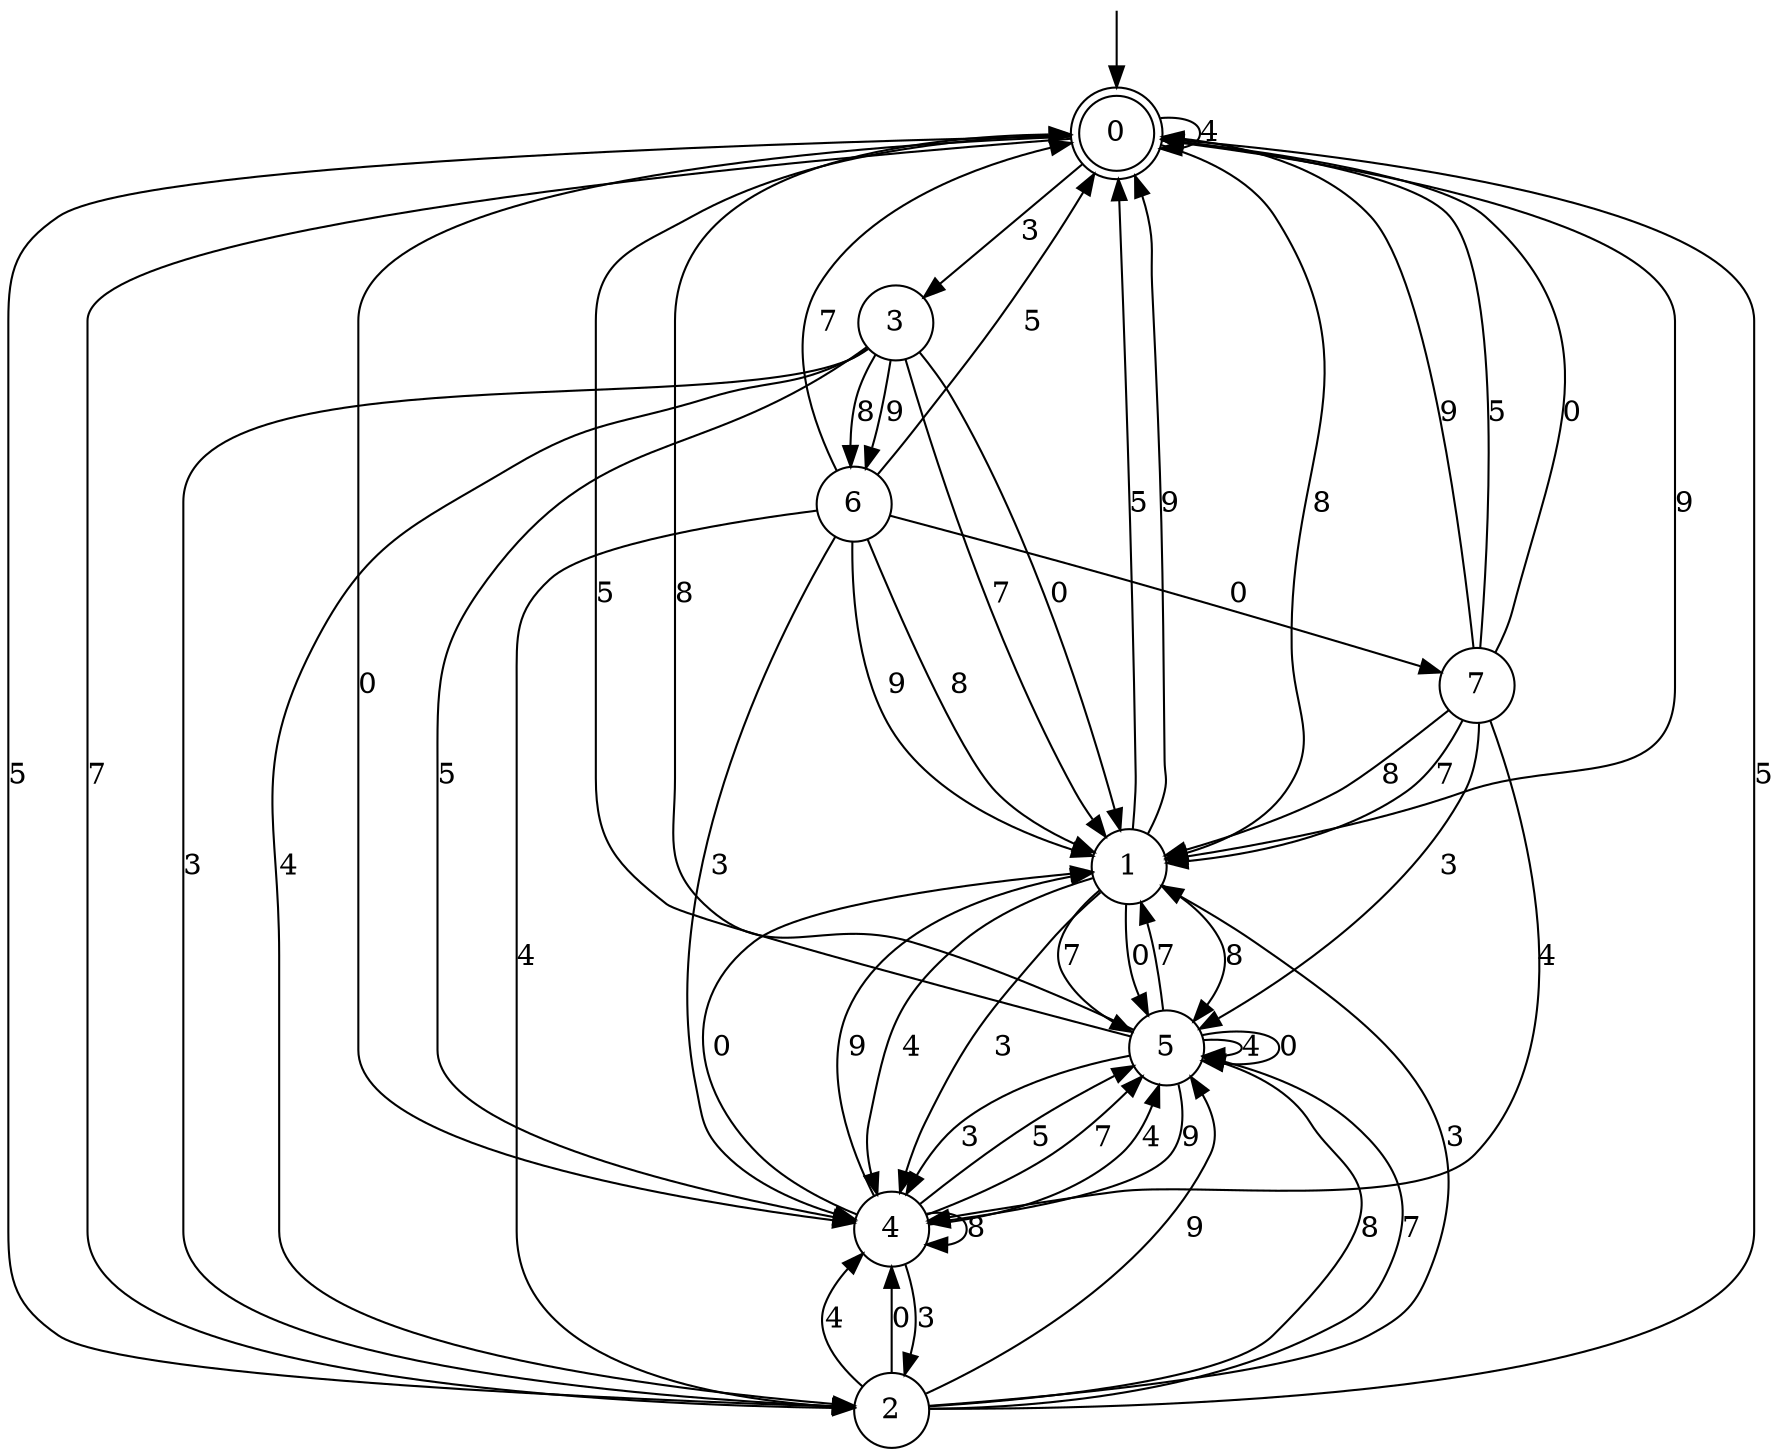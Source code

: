 digraph g {

	s0 [shape="doublecircle" label="0"];
	s1 [shape="circle" label="1"];
	s2 [shape="circle" label="2"];
	s3 [shape="circle" label="3"];
	s4 [shape="circle" label="4"];
	s5 [shape="circle" label="5"];
	s6 [shape="circle" label="6"];
	s7 [shape="circle" label="7"];
	s0 -> s1 [label="8"];
	s0 -> s2 [label="5"];
	s0 -> s2 [label="7"];
	s0 -> s0 [label="4"];
	s0 -> s3 [label="3"];
	s0 -> s4 [label="0"];
	s0 -> s1 [label="9"];
	s1 -> s5 [label="8"];
	s1 -> s0 [label="5"];
	s1 -> s5 [label="7"];
	s1 -> s4 [label="4"];
	s1 -> s4 [label="3"];
	s1 -> s5 [label="0"];
	s1 -> s0 [label="9"];
	s2 -> s5 [label="8"];
	s2 -> s0 [label="5"];
	s2 -> s5 [label="7"];
	s2 -> s4 [label="4"];
	s2 -> s1 [label="3"];
	s2 -> s4 [label="0"];
	s2 -> s5 [label="9"];
	s3 -> s6 [label="8"];
	s3 -> s4 [label="5"];
	s3 -> s1 [label="7"];
	s3 -> s2 [label="4"];
	s3 -> s2 [label="3"];
	s3 -> s1 [label="0"];
	s3 -> s6 [label="9"];
	s4 -> s4 [label="8"];
	s4 -> s5 [label="5"];
	s4 -> s5 [label="7"];
	s4 -> s5 [label="4"];
	s4 -> s2 [label="3"];
	s4 -> s1 [label="0"];
	s4 -> s1 [label="9"];
	s5 -> s0 [label="8"];
	s5 -> s0 [label="5"];
	s5 -> s1 [label="7"];
	s5 -> s5 [label="4"];
	s5 -> s4 [label="3"];
	s5 -> s5 [label="0"];
	s5 -> s4 [label="9"];
	s6 -> s1 [label="8"];
	s6 -> s0 [label="5"];
	s6 -> s0 [label="7"];
	s6 -> s2 [label="4"];
	s6 -> s4 [label="3"];
	s6 -> s7 [label="0"];
	s6 -> s1 [label="9"];
	s7 -> s1 [label="8"];
	s7 -> s0 [label="5"];
	s7 -> s1 [label="7"];
	s7 -> s4 [label="4"];
	s7 -> s5 [label="3"];
	s7 -> s0 [label="0"];
	s7 -> s0 [label="9"];

__start0 [label="" shape="none" width="0" height="0"];
__start0 -> s0;

}
